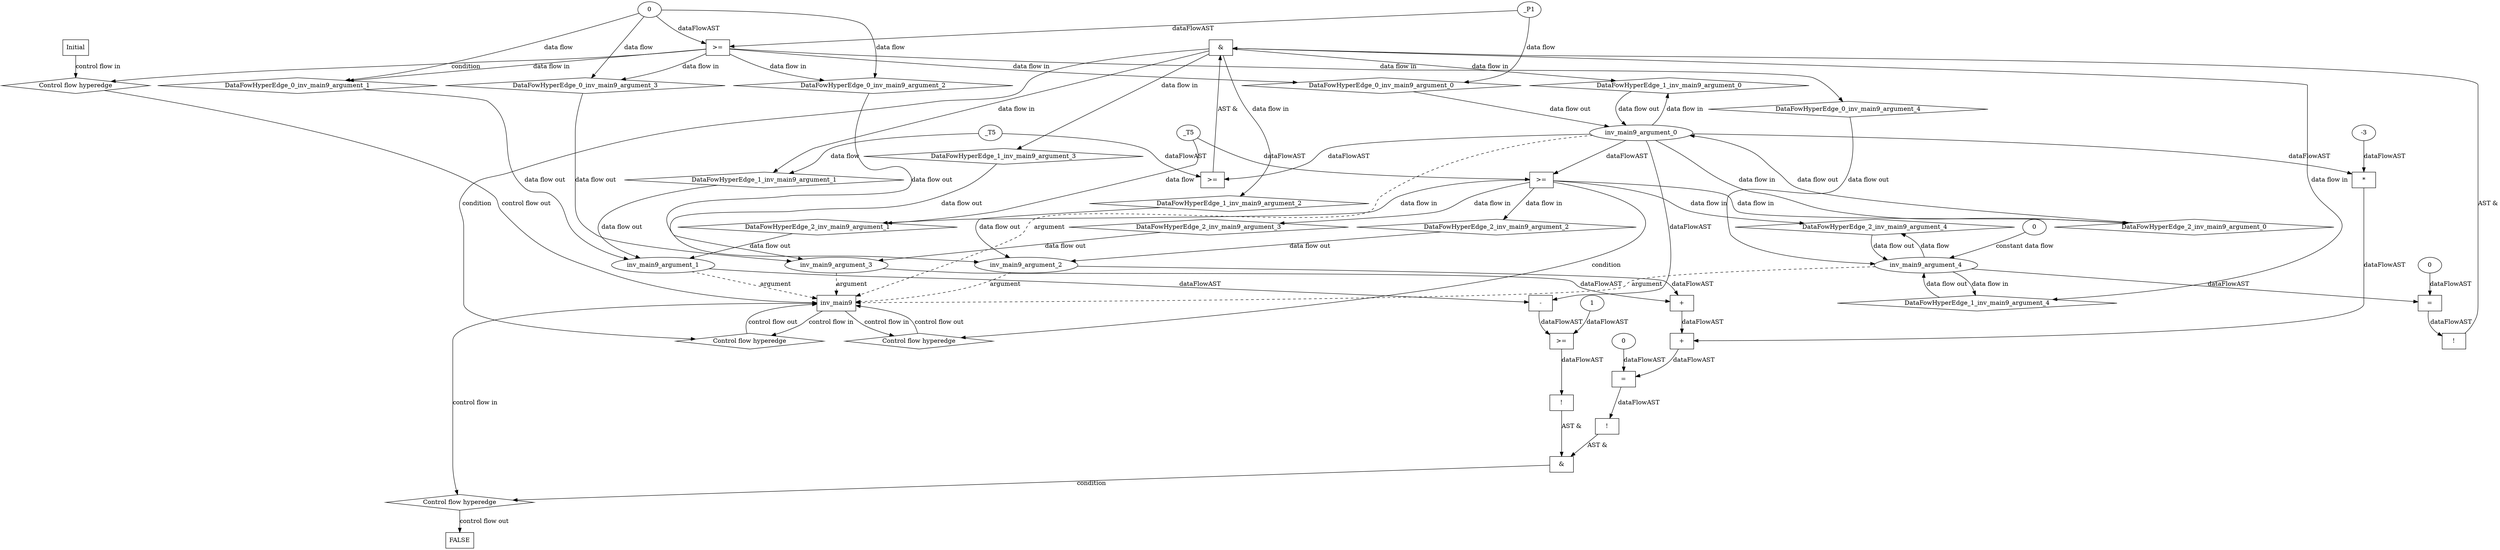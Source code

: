 digraph dag {
"inv_main9" [label="inv_main9" nodeName="inv_main9" class=cfn  shape="rect"];
FALSE [label="FALSE" nodeName=FALSE class=cfn  shape="rect"];
Initial [label="Initial" nodeName=Initial class=cfn  shape="rect"];
ControlFowHyperEdge_0 [label="Control flow hyperedge" nodeName=ControlFowHyperEdge_0 class=controlFlowHyperEdge shape="diamond"];
"Initial" -> ControlFowHyperEdge_0 [label="control flow in"]
ControlFowHyperEdge_0 -> "inv_main9" [label="control flow out"]
ControlFowHyperEdge_1 [label="Control flow hyperedge" nodeName=ControlFowHyperEdge_1 class=controlFlowHyperEdge shape="diamond"];
"inv_main9" -> ControlFowHyperEdge_1 [label="control flow in"]
ControlFowHyperEdge_1 -> "inv_main9" [label="control flow out"]
ControlFowHyperEdge_2 [label="Control flow hyperedge" nodeName=ControlFowHyperEdge_2 class=controlFlowHyperEdge shape="diamond"];
"inv_main9" -> ControlFowHyperEdge_2 [label="control flow in"]
ControlFowHyperEdge_2 -> "inv_main9" [label="control flow out"]
ControlFowHyperEdge_3 [label="Control flow hyperedge" nodeName=ControlFowHyperEdge_3 class=controlFlowHyperEdge shape="diamond"];
"inv_main9" -> ControlFowHyperEdge_3 [label="control flow in"]
ControlFowHyperEdge_3 -> "FALSE" [label="control flow out"]
"inv_main9_argument_0" [label="inv_main9_argument_0" nodeName=argument0 class=argument  head="inv_main9" shape="oval"];
"inv_main9_argument_0" -> "inv_main9"[label="argument" style="dashed"]
"inv_main9_argument_1" [label="inv_main9_argument_1" nodeName=argument1 class=argument  head="inv_main9" shape="oval"];
"inv_main9_argument_1" -> "inv_main9"[label="argument" style="dashed"]
"inv_main9_argument_2" [label="inv_main9_argument_2" nodeName=argument2 class=argument  head="inv_main9" shape="oval"];
"inv_main9_argument_2" -> "inv_main9"[label="argument" style="dashed"]
"inv_main9_argument_3" [label="inv_main9_argument_3" nodeName=argument3 class=argument  head="inv_main9" shape="oval"];
"inv_main9_argument_3" -> "inv_main9"[label="argument" style="dashed"]
"inv_main9_argument_4" [label="inv_main9_argument_4" nodeName=argument4 class=argument  head="inv_main9" shape="oval"];
"inv_main9_argument_4" -> "inv_main9"[label="argument" style="dashed"]

"xxxinv_main9___Initial_0xxxguard_0_node_0" [label=">=" nodeName="xxxinv_main9___Initial_0xxxguard_0_node_0" class=Operator  shape="rect"];
"xxxinv_main9___Initial_0xxxdataFlow_0_node_0" -> "xxxinv_main9___Initial_0xxxguard_0_node_0"[label="dataFlowAST"]
"xxxinv_main9___Initial_0xxxdataFlow1_node_0" -> "xxxinv_main9___Initial_0xxxguard_0_node_0"[label="dataFlowAST"]

"xxxinv_main9___Initial_0xxxguard_0_node_0" -> "ControlFowHyperEdge_0" [label="condition"];
"xxxinv_main9___Initial_0xxxdataFlow_0_node_0" [label="_P1" nodeName="xxxinv_main9___Initial_0xxxdataFlow_0_node_0" class=Constant ];

"xxxinv_main9___Initial_0xxxdataFlow_0_node_0" -> "DataFowHyperEdge_0_inv_main9_argument_0" [label="data flow"];
"xxxinv_main9___Initial_0xxxdataFlow1_node_0" [label="0" nodeName="xxxinv_main9___Initial_0xxxdataFlow1_node_0" class=Literal ];

"xxxinv_main9___Initial_0xxxdataFlow1_node_0" -> "DataFowHyperEdge_0_inv_main9_argument_1" [label="data flow"];

"xxxinv_main9___Initial_0xxxdataFlow1_node_0" -> "DataFowHyperEdge_0_inv_main9_argument_2" [label="data flow"];

"xxxinv_main9___Initial_0xxxdataFlow1_node_0" -> "DataFowHyperEdge_0_inv_main9_argument_3" [label="data flow"];
"xxxinv_main9___inv_main9_1xxx_and" [label="&" nodeName="xxxinv_main9___inv_main9_1xxx_and" class=Operator shape="rect"];
"xxxinv_main9___inv_main9_1xxxguard_0_node_0" [label=">=" nodeName="xxxinv_main9___inv_main9_1xxxguard_0_node_0" class=Operator  shape="rect"];
"inv_main9_argument_0" -> "xxxinv_main9___inv_main9_1xxxguard_0_node_0"[label="dataFlowAST"]
"xxxinv_main9___inv_main9_1xxxdataFlow_0_node_0" -> "xxxinv_main9___inv_main9_1xxxguard_0_node_0"[label="dataFlowAST"]

"xxxinv_main9___inv_main9_1xxxguard_0_node_0" -> "xxxinv_main9___inv_main9_1xxx_and" [label="AST &"];
"xxxinv_main9___inv_main9_1xxxguard1_node_0" [label="!" nodeName="xxxinv_main9___inv_main9_1xxxguard1_node_0" class=Operator shape="rect"];
"xxxinv_main9___inv_main9_1xxxguard1_node_1" [label="=" nodeName="xxxinv_main9___inv_main9_1xxxguard1_node_1" class=Operator  shape="rect"];
"xxxinv_main9___inv_main9_1xxxguard1_node_3" [label="0" nodeName="xxxinv_main9___inv_main9_1xxxguard1_node_3" class=Literal ];
"xxxinv_main9___inv_main9_1xxxguard1_node_1" -> "xxxinv_main9___inv_main9_1xxxguard1_node_0"[label="dataFlowAST"]
"inv_main9_argument_4" -> "xxxinv_main9___inv_main9_1xxxguard1_node_1"[label="dataFlowAST"]
"xxxinv_main9___inv_main9_1xxxguard1_node_3" -> "xxxinv_main9___inv_main9_1xxxguard1_node_1"[label="dataFlowAST"]

"xxxinv_main9___inv_main9_1xxxguard1_node_0" -> "xxxinv_main9___inv_main9_1xxx_and" [label="AST &"];
"xxxinv_main9___inv_main9_1xxx_and" -> "ControlFowHyperEdge_1" [label="condition"];
"xxxinv_main9___inv_main9_1xxxdataFlow_0_node_0" [label="_T5" nodeName="xxxinv_main9___inv_main9_1xxxdataFlow_0_node_0" class=Constant ];

"xxxinv_main9___inv_main9_1xxxdataFlow_0_node_0" -> "DataFowHyperEdge_1_inv_main9_argument_1" [label="data flow"];
"xxxinv_main9___inv_main9_2xxxguard_0_node_0" [label=">=" nodeName="xxxinv_main9___inv_main9_2xxxguard_0_node_0" class=Operator  shape="rect"];
"inv_main9_argument_0" -> "xxxinv_main9___inv_main9_2xxxguard_0_node_0"[label="dataFlowAST"]
"xxxinv_main9___inv_main9_2xxxdataFlow_0_node_0" -> "xxxinv_main9___inv_main9_2xxxguard_0_node_0"[label="dataFlowAST"]

"xxxinv_main9___inv_main9_2xxxguard_0_node_0" -> "ControlFowHyperEdge_2" [label="condition"];
"xxxinv_main9___inv_main9_2xxxdataFlow_0_node_0" [label="_T5" nodeName="xxxinv_main9___inv_main9_2xxxdataFlow_0_node_0" class=Constant ];

"xxxinv_main9___inv_main9_2xxxdataFlow_0_node_0" -> "DataFowHyperEdge_2_inv_main9_argument_1" [label="data flow"];

"inv_main9_argument_4" -> "DataFowHyperEdge_2_inv_main9_argument_4" [label="data flow"];
"xxxFALSE___inv_main9_3xxx_and" [label="&" nodeName="xxxFALSE___inv_main9_3xxx_and" class=Operator shape="rect"];
"xxxFALSE___inv_main9_3xxxguard_0_node_0" [label="!" nodeName="xxxFALSE___inv_main9_3xxxguard_0_node_0" class=Operator shape="rect"];
"xxxFALSE___inv_main9_3xxxguard_0_node_1" [label="=" nodeName="xxxFALSE___inv_main9_3xxxguard_0_node_1" class=Operator  shape="rect"];
"xxxFALSE___inv_main9_3xxxguard_0_node_2" [label="+" nodeName="xxxFALSE___inv_main9_3xxxguard_0_node_2" class= Operator shape="rect"];
"xxxFALSE___inv_main9_3xxxguard_0_node_3" [label="+" nodeName="xxxFALSE___inv_main9_3xxxguard_0_node_3" class= Operator shape="rect"];
"xxxFALSE___inv_main9_3xxxguard_0_node_6" [label="*" nodeName="xxxFALSE___inv_main9_3xxxguard_0_node_6" class=Operator  shape="rect"];
"xxxFALSE___inv_main9_3xxxguard_0_node_7" [label="-3" nodeName="xxxFALSE___inv_main9_3xxxguard_0_node_7" class=Coeff ];
"xxxFALSE___inv_main9_3xxxguard_0_node_9" [label="0" nodeName="xxxFALSE___inv_main9_3xxxguard_0_node_9" class=Literal ];
"xxxFALSE___inv_main9_3xxxguard_0_node_1" -> "xxxFALSE___inv_main9_3xxxguard_0_node_0"[label="dataFlowAST"]
"xxxFALSE___inv_main9_3xxxguard_0_node_2" -> "xxxFALSE___inv_main9_3xxxguard_0_node_1"[label="dataFlowAST"]
"xxxFALSE___inv_main9_3xxxguard_0_node_9" -> "xxxFALSE___inv_main9_3xxxguard_0_node_1"[label="dataFlowAST"]
"xxxFALSE___inv_main9_3xxxguard_0_node_3" -> "xxxFALSE___inv_main9_3xxxguard_0_node_2"[label="dataFlowAST"]
"xxxFALSE___inv_main9_3xxxguard_0_node_6" -> "xxxFALSE___inv_main9_3xxxguard_0_node_2"[label="dataFlowAST"]
"inv_main9_argument_3" -> "xxxFALSE___inv_main9_3xxxguard_0_node_3"[label="dataFlowAST"]
"inv_main9_argument_2" -> "xxxFALSE___inv_main9_3xxxguard_0_node_3"[label="dataFlowAST"]
"inv_main9_argument_0" -> "xxxFALSE___inv_main9_3xxxguard_0_node_6"[label="dataFlowAST"]
"xxxFALSE___inv_main9_3xxxguard_0_node_7" -> "xxxFALSE___inv_main9_3xxxguard_0_node_6"[label="dataFlowAST"]

"xxxFALSE___inv_main9_3xxxguard_0_node_0" -> "xxxFALSE___inv_main9_3xxx_and" [label="AST &"];
"xxxFALSE___inv_main9_3xxxguard1_node_0" [label="!" nodeName="xxxFALSE___inv_main9_3xxxguard1_node_0" class=Operator shape="rect"];
"xxxFALSE___inv_main9_3xxxguard1_node_1" [label=">=" nodeName="xxxFALSE___inv_main9_3xxxguard1_node_1" class=Operator  shape="rect"];
"xxxFALSE___inv_main9_3xxxguard1_node_2" [label="-" nodeName="xxxFALSE___inv_main9_3xxxguard1_node_2" class= Operator shape="rect"];
"xxxFALSE___inv_main9_3xxxguard1_node_5" [label="1" nodeName="xxxFALSE___inv_main9_3xxxguard1_node_5" class=Literal ];
"xxxFALSE___inv_main9_3xxxguard1_node_1" -> "xxxFALSE___inv_main9_3xxxguard1_node_0"[label="dataFlowAST"]
"xxxFALSE___inv_main9_3xxxguard1_node_2" -> "xxxFALSE___inv_main9_3xxxguard1_node_1"[label="dataFlowAST"]
"xxxFALSE___inv_main9_3xxxguard1_node_5" -> "xxxFALSE___inv_main9_3xxxguard1_node_1"[label="dataFlowAST"]
"inv_main9_argument_0" -> "xxxFALSE___inv_main9_3xxxguard1_node_2"[label="dataFlowAST"]
"inv_main9_argument_1" -> "xxxFALSE___inv_main9_3xxxguard1_node_2"[label="dataFlowAST"]

"xxxFALSE___inv_main9_3xxxguard1_node_0" -> "xxxFALSE___inv_main9_3xxx_and" [label="AST &"];
"xxxFALSE___inv_main9_3xxx_and" -> "ControlFowHyperEdge_3" [label="condition"];
"DataFowHyperEdge_0_inv_main9_argument_0" [label="DataFowHyperEdge_0_inv_main9_argument_0" nodeName="DataFowHyperEdge_0_inv_main9_argument_0" class=DataFlowHyperedge shape="diamond"];
"DataFowHyperEdge_0_inv_main9_argument_0" -> "inv_main9_argument_0"[label="data flow out"]
"xxxinv_main9___Initial_0xxxguard_0_node_0" -> "DataFowHyperEdge_0_inv_main9_argument_0"[label="data flow in"]
"DataFowHyperEdge_0_inv_main9_argument_1" [label="DataFowHyperEdge_0_inv_main9_argument_1" nodeName="DataFowHyperEdge_0_inv_main9_argument_1" class=DataFlowHyperedge shape="diamond"];
"DataFowHyperEdge_0_inv_main9_argument_1" -> "inv_main9_argument_1"[label="data flow out"]
"xxxinv_main9___Initial_0xxxguard_0_node_0" -> "DataFowHyperEdge_0_inv_main9_argument_1"[label="data flow in"]
"DataFowHyperEdge_0_inv_main9_argument_2" [label="DataFowHyperEdge_0_inv_main9_argument_2" nodeName="DataFowHyperEdge_0_inv_main9_argument_2" class=DataFlowHyperedge shape="diamond"];
"DataFowHyperEdge_0_inv_main9_argument_2" -> "inv_main9_argument_2"[label="data flow out"]
"xxxinv_main9___Initial_0xxxguard_0_node_0" -> "DataFowHyperEdge_0_inv_main9_argument_2"[label="data flow in"]
"DataFowHyperEdge_0_inv_main9_argument_3" [label="DataFowHyperEdge_0_inv_main9_argument_3" nodeName="DataFowHyperEdge_0_inv_main9_argument_3" class=DataFlowHyperedge shape="diamond"];
"DataFowHyperEdge_0_inv_main9_argument_3" -> "inv_main9_argument_3"[label="data flow out"]
"xxxinv_main9___Initial_0xxxguard_0_node_0" -> "DataFowHyperEdge_0_inv_main9_argument_3"[label="data flow in"]
"DataFowHyperEdge_0_inv_main9_argument_4" [label="DataFowHyperEdge_0_inv_main9_argument_4" nodeName="DataFowHyperEdge_0_inv_main9_argument_4" class=DataFlowHyperedge shape="diamond"];
"DataFowHyperEdge_0_inv_main9_argument_4" -> "inv_main9_argument_4"[label="data flow out"]
"xxxinv_main9___Initial_0xxxguard_0_node_0" -> "DataFowHyperEdge_0_inv_main9_argument_4"[label="data flow in"]
"DataFowHyperEdge_1_inv_main9_argument_0" [label="DataFowHyperEdge_1_inv_main9_argument_0" nodeName="DataFowHyperEdge_1_inv_main9_argument_0" class=DataFlowHyperedge shape="diamond"];
"DataFowHyperEdge_1_inv_main9_argument_0" -> "inv_main9_argument_0"[label="data flow out"]
"xxxinv_main9___inv_main9_1xxx_and" -> "DataFowHyperEdge_1_inv_main9_argument_0"[label="data flow in"]
"DataFowHyperEdge_1_inv_main9_argument_1" [label="DataFowHyperEdge_1_inv_main9_argument_1" nodeName="DataFowHyperEdge_1_inv_main9_argument_1" class=DataFlowHyperedge shape="diamond"];
"DataFowHyperEdge_1_inv_main9_argument_1" -> "inv_main9_argument_1"[label="data flow out"]
"xxxinv_main9___inv_main9_1xxx_and" -> "DataFowHyperEdge_1_inv_main9_argument_1"[label="data flow in"]
"DataFowHyperEdge_1_inv_main9_argument_2" [label="DataFowHyperEdge_1_inv_main9_argument_2" nodeName="DataFowHyperEdge_1_inv_main9_argument_2" class=DataFlowHyperedge shape="diamond"];
"DataFowHyperEdge_1_inv_main9_argument_2" -> "inv_main9_argument_2"[label="data flow out"]
"xxxinv_main9___inv_main9_1xxx_and" -> "DataFowHyperEdge_1_inv_main9_argument_2"[label="data flow in"]
"DataFowHyperEdge_1_inv_main9_argument_3" [label="DataFowHyperEdge_1_inv_main9_argument_3" nodeName="DataFowHyperEdge_1_inv_main9_argument_3" class=DataFlowHyperedge shape="diamond"];
"DataFowHyperEdge_1_inv_main9_argument_3" -> "inv_main9_argument_3"[label="data flow out"]
"xxxinv_main9___inv_main9_1xxx_and" -> "DataFowHyperEdge_1_inv_main9_argument_3"[label="data flow in"]
"DataFowHyperEdge_1_inv_main9_argument_4" [label="DataFowHyperEdge_1_inv_main9_argument_4" nodeName="DataFowHyperEdge_1_inv_main9_argument_4" class=DataFlowHyperedge shape="diamond"];
"DataFowHyperEdge_1_inv_main9_argument_4" -> "inv_main9_argument_4"[label="data flow out"]
"xxxinv_main9___inv_main9_1xxx_and" -> "DataFowHyperEdge_1_inv_main9_argument_4"[label="data flow in"]
"DataFowHyperEdge_2_inv_main9_argument_0" [label="DataFowHyperEdge_2_inv_main9_argument_0" nodeName="DataFowHyperEdge_2_inv_main9_argument_0" class=DataFlowHyperedge shape="diamond"];
"DataFowHyperEdge_2_inv_main9_argument_0" -> "inv_main9_argument_0"[label="data flow out"]
"xxxinv_main9___inv_main9_2xxxguard_0_node_0" -> "DataFowHyperEdge_2_inv_main9_argument_0"[label="data flow in"]
"DataFowHyperEdge_2_inv_main9_argument_1" [label="DataFowHyperEdge_2_inv_main9_argument_1" nodeName="DataFowHyperEdge_2_inv_main9_argument_1" class=DataFlowHyperedge shape="diamond"];
"DataFowHyperEdge_2_inv_main9_argument_1" -> "inv_main9_argument_1"[label="data flow out"]
"xxxinv_main9___inv_main9_2xxxguard_0_node_0" -> "DataFowHyperEdge_2_inv_main9_argument_1"[label="data flow in"]
"DataFowHyperEdge_2_inv_main9_argument_2" [label="DataFowHyperEdge_2_inv_main9_argument_2" nodeName="DataFowHyperEdge_2_inv_main9_argument_2" class=DataFlowHyperedge shape="diamond"];
"DataFowHyperEdge_2_inv_main9_argument_2" -> "inv_main9_argument_2"[label="data flow out"]
"xxxinv_main9___inv_main9_2xxxguard_0_node_0" -> "DataFowHyperEdge_2_inv_main9_argument_2"[label="data flow in"]
"DataFowHyperEdge_2_inv_main9_argument_3" [label="DataFowHyperEdge_2_inv_main9_argument_3" nodeName="DataFowHyperEdge_2_inv_main9_argument_3" class=DataFlowHyperedge shape="diamond"];
"DataFowHyperEdge_2_inv_main9_argument_3" -> "inv_main9_argument_3"[label="data flow out"]
"xxxinv_main9___inv_main9_2xxxguard_0_node_0" -> "DataFowHyperEdge_2_inv_main9_argument_3"[label="data flow in"]
"DataFowHyperEdge_2_inv_main9_argument_4" [label="DataFowHyperEdge_2_inv_main9_argument_4" nodeName="DataFowHyperEdge_2_inv_main9_argument_4" class=DataFlowHyperedge shape="diamond"];
"DataFowHyperEdge_2_inv_main9_argument_4" -> "inv_main9_argument_4"[label="data flow out"]
"xxxinv_main9___inv_main9_2xxxguard_0_node_0" -> "DataFowHyperEdge_2_inv_main9_argument_4"[label="data flow in"]
"xxxinv_main9___inv_main9_2xxxinv_main9_argument_4_constant_0" [label="0" nodeName="xxxinv_main9___inv_main9_2xxxinv_main9_argument_4_constant_0" class=Constant];
"xxxinv_main9___inv_main9_2xxxinv_main9_argument_4_constant_0" -> "inv_main9_argument_4" [label="constant data flow"];
"inv_main9_argument_0" -> "DataFowHyperEdge_1_inv_main9_argument_0"[label="data flow in"]
"inv_main9_argument_4" -> "DataFowHyperEdge_1_inv_main9_argument_4"[label="data flow in"]
"inv_main9_argument_0" -> "DataFowHyperEdge_2_inv_main9_argument_0"[label="data flow in"]




}

